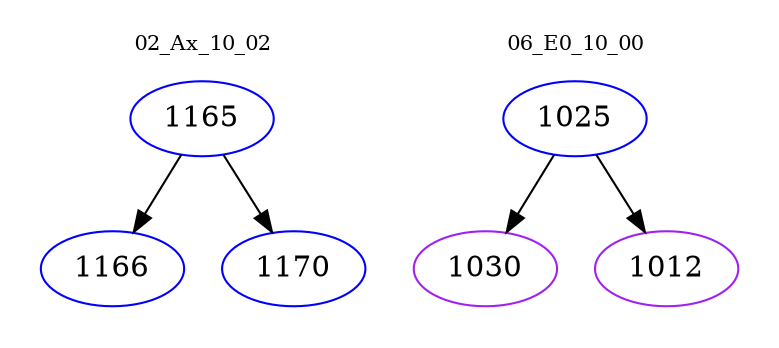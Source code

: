 digraph{
subgraph cluster_0 {
color = white
label = "02_Ax_10_02";
fontsize=10;
T0_1165 [label="1165", color="blue"]
T0_1165 -> T0_1166 [color="black"]
T0_1166 [label="1166", color="blue"]
T0_1165 -> T0_1170 [color="black"]
T0_1170 [label="1170", color="blue"]
}
subgraph cluster_1 {
color = white
label = "06_E0_10_00";
fontsize=10;
T1_1025 [label="1025", color="blue"]
T1_1025 -> T1_1030 [color="black"]
T1_1030 [label="1030", color="purple"]
T1_1025 -> T1_1012 [color="black"]
T1_1012 [label="1012", color="purple"]
}
}
